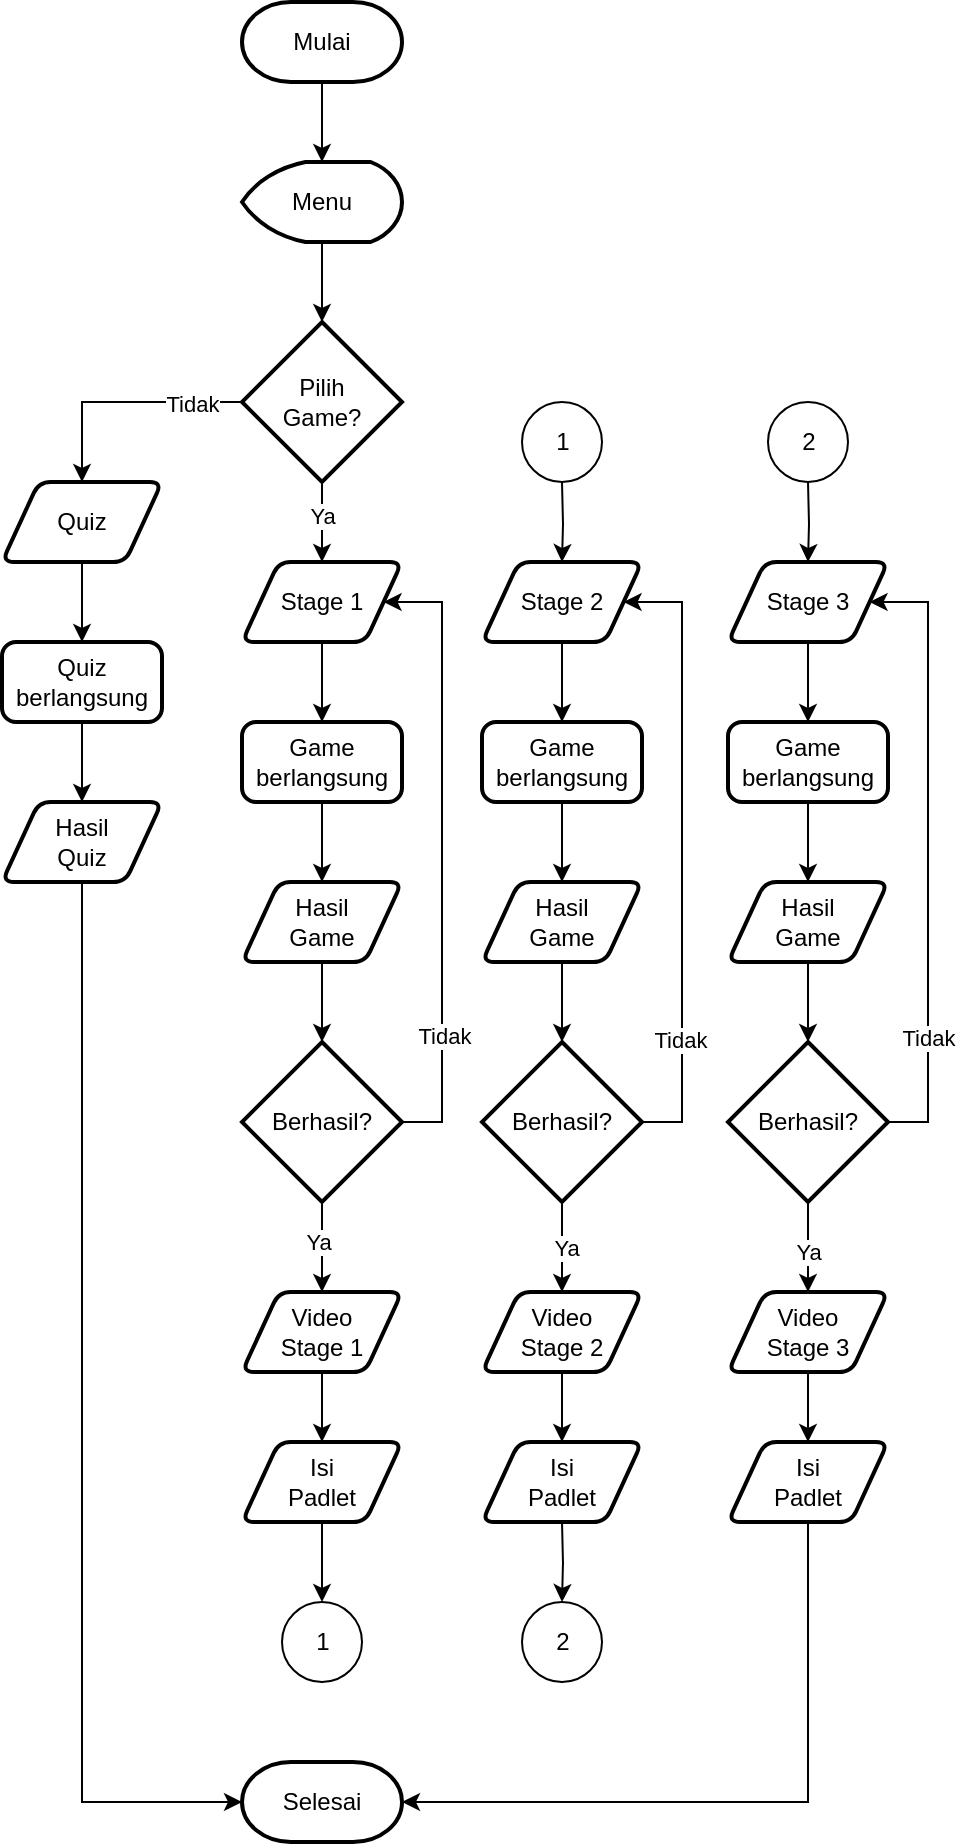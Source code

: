 <mxfile version="21.6.6" type="github">
  <diagram id="C5RBs43oDa-KdzZeNtuy" name="Page-1">
    <mxGraphModel dx="2670" dy="2094" grid="1" gridSize="10" guides="1" tooltips="1" connect="1" arrows="1" fold="1" page="1" pageScale="1" pageWidth="827" pageHeight="1169" math="0" shadow="0">
      <root>
        <mxCell id="WIyWlLk6GJQsqaUBKTNV-0" />
        <mxCell id="WIyWlLk6GJQsqaUBKTNV-1" parent="WIyWlLk6GJQsqaUBKTNV-0" />
        <mxCell id="I92HgwxgGMUfvTsr4K6W-2" value="" style="edgeStyle=orthogonalEdgeStyle;rounded=0;orthogonalLoop=1;jettySize=auto;html=1;" edge="1" parent="WIyWlLk6GJQsqaUBKTNV-1" source="I92HgwxgGMUfvTsr4K6W-0" target="I92HgwxgGMUfvTsr4K6W-1">
          <mxGeometry relative="1" as="geometry" />
        </mxCell>
        <mxCell id="I92HgwxgGMUfvTsr4K6W-0" value="Mulai" style="strokeWidth=2;html=1;shape=mxgraph.flowchart.terminator;whiteSpace=wrap;" vertex="1" parent="WIyWlLk6GJQsqaUBKTNV-1">
          <mxGeometry x="80" y="-1120" width="80" height="40" as="geometry" />
        </mxCell>
        <mxCell id="I92HgwxgGMUfvTsr4K6W-4" value="" style="edgeStyle=orthogonalEdgeStyle;rounded=0;orthogonalLoop=1;jettySize=auto;html=1;" edge="1" parent="WIyWlLk6GJQsqaUBKTNV-1" source="I92HgwxgGMUfvTsr4K6W-1" target="I92HgwxgGMUfvTsr4K6W-3">
          <mxGeometry relative="1" as="geometry" />
        </mxCell>
        <mxCell id="I92HgwxgGMUfvTsr4K6W-1" value="Menu" style="strokeWidth=2;html=1;shape=mxgraph.flowchart.display;whiteSpace=wrap;" vertex="1" parent="WIyWlLk6GJQsqaUBKTNV-1">
          <mxGeometry x="80" y="-1040" width="80" height="40" as="geometry" />
        </mxCell>
        <mxCell id="I92HgwxgGMUfvTsr4K6W-5" style="edgeStyle=orthogonalEdgeStyle;rounded=0;orthogonalLoop=1;jettySize=auto;html=1;entryX=0.5;entryY=0;entryDx=0;entryDy=0;exitX=0;exitY=0.5;exitDx=0;exitDy=0;exitPerimeter=0;" edge="1" parent="WIyWlLk6GJQsqaUBKTNV-1" source="I92HgwxgGMUfvTsr4K6W-3" target="I92HgwxgGMUfvTsr4K6W-83">
          <mxGeometry relative="1" as="geometry">
            <Array as="points">
              <mxPoint y="-920" />
            </Array>
          </mxGeometry>
        </mxCell>
        <mxCell id="I92HgwxgGMUfvTsr4K6W-117" value="Tidak" style="edgeLabel;html=1;align=center;verticalAlign=middle;resizable=0;points=[];" vertex="1" connectable="0" parent="I92HgwxgGMUfvTsr4K6W-5">
          <mxGeometry x="-0.581" y="1" relative="1" as="geometry">
            <mxPoint as="offset" />
          </mxGeometry>
        </mxCell>
        <mxCell id="I92HgwxgGMUfvTsr4K6W-9" value="" style="edgeStyle=orthogonalEdgeStyle;rounded=0;orthogonalLoop=1;jettySize=auto;html=1;" edge="1" parent="WIyWlLk6GJQsqaUBKTNV-1" source="I92HgwxgGMUfvTsr4K6W-3" target="I92HgwxgGMUfvTsr4K6W-6">
          <mxGeometry relative="1" as="geometry" />
        </mxCell>
        <mxCell id="I92HgwxgGMUfvTsr4K6W-118" value="Ya" style="edgeLabel;html=1;align=center;verticalAlign=middle;resizable=0;points=[];" vertex="1" connectable="0" parent="I92HgwxgGMUfvTsr4K6W-9">
          <mxGeometry x="-0.152" relative="1" as="geometry">
            <mxPoint as="offset" />
          </mxGeometry>
        </mxCell>
        <mxCell id="I92HgwxgGMUfvTsr4K6W-3" value="Pilih &lt;br&gt;Game?" style="strokeWidth=2;html=1;shape=mxgraph.flowchart.decision;whiteSpace=wrap;" vertex="1" parent="WIyWlLk6GJQsqaUBKTNV-1">
          <mxGeometry x="80" y="-960" width="80" height="80" as="geometry" />
        </mxCell>
        <mxCell id="I92HgwxgGMUfvTsr4K6W-10" value="" style="edgeStyle=orthogonalEdgeStyle;rounded=0;orthogonalLoop=1;jettySize=auto;html=1;" edge="1" parent="WIyWlLk6GJQsqaUBKTNV-1" source="I92HgwxgGMUfvTsr4K6W-6" target="I92HgwxgGMUfvTsr4K6W-7">
          <mxGeometry relative="1" as="geometry" />
        </mxCell>
        <mxCell id="I92HgwxgGMUfvTsr4K6W-6" value="Stage 1" style="shape=parallelogram;html=1;strokeWidth=2;perimeter=parallelogramPerimeter;whiteSpace=wrap;rounded=1;arcSize=12;size=0.23;" vertex="1" parent="WIyWlLk6GJQsqaUBKTNV-1">
          <mxGeometry x="80" y="-840" width="80" height="40" as="geometry" />
        </mxCell>
        <mxCell id="I92HgwxgGMUfvTsr4K6W-11" value="" style="edgeStyle=orthogonalEdgeStyle;rounded=0;orthogonalLoop=1;jettySize=auto;html=1;" edge="1" parent="WIyWlLk6GJQsqaUBKTNV-1" source="I92HgwxgGMUfvTsr4K6W-7" target="I92HgwxgGMUfvTsr4K6W-8">
          <mxGeometry relative="1" as="geometry" />
        </mxCell>
        <mxCell id="I92HgwxgGMUfvTsr4K6W-7" value="Game berlangsung" style="rounded=1;whiteSpace=wrap;html=1;absoluteArcSize=1;arcSize=14;strokeWidth=2;" vertex="1" parent="WIyWlLk6GJQsqaUBKTNV-1">
          <mxGeometry x="80" y="-760" width="80" height="40" as="geometry" />
        </mxCell>
        <mxCell id="I92HgwxgGMUfvTsr4K6W-14" value="" style="edgeStyle=orthogonalEdgeStyle;rounded=0;orthogonalLoop=1;jettySize=auto;html=1;" edge="1" parent="WIyWlLk6GJQsqaUBKTNV-1" source="I92HgwxgGMUfvTsr4K6W-8" target="I92HgwxgGMUfvTsr4K6W-12">
          <mxGeometry relative="1" as="geometry" />
        </mxCell>
        <mxCell id="I92HgwxgGMUfvTsr4K6W-8" value="Hasil &lt;br&gt;Game" style="shape=parallelogram;html=1;strokeWidth=2;perimeter=parallelogramPerimeter;whiteSpace=wrap;rounded=1;arcSize=12;size=0.23;" vertex="1" parent="WIyWlLk6GJQsqaUBKTNV-1">
          <mxGeometry x="80" y="-680" width="80" height="40" as="geometry" />
        </mxCell>
        <mxCell id="I92HgwxgGMUfvTsr4K6W-13" style="edgeStyle=orthogonalEdgeStyle;rounded=0;orthogonalLoop=1;jettySize=auto;html=1;entryX=1;entryY=0.5;entryDx=0;entryDy=0;" edge="1" parent="WIyWlLk6GJQsqaUBKTNV-1" source="I92HgwxgGMUfvTsr4K6W-12" target="I92HgwxgGMUfvTsr4K6W-6">
          <mxGeometry relative="1" as="geometry">
            <Array as="points">
              <mxPoint x="180" y="-560" />
              <mxPoint x="180" y="-820" />
            </Array>
          </mxGeometry>
        </mxCell>
        <mxCell id="I92HgwxgGMUfvTsr4K6W-114" value="Tidak" style="edgeLabel;html=1;align=center;verticalAlign=middle;resizable=0;points=[];" vertex="1" connectable="0" parent="I92HgwxgGMUfvTsr4K6W-13">
          <mxGeometry x="-0.592" y="-1" relative="1" as="geometry">
            <mxPoint as="offset" />
          </mxGeometry>
        </mxCell>
        <mxCell id="I92HgwxgGMUfvTsr4K6W-87" value="" style="edgeStyle=orthogonalEdgeStyle;rounded=0;orthogonalLoop=1;jettySize=auto;html=1;" edge="1" parent="WIyWlLk6GJQsqaUBKTNV-1" source="I92HgwxgGMUfvTsr4K6W-12" target="I92HgwxgGMUfvTsr4K6W-86">
          <mxGeometry relative="1" as="geometry" />
        </mxCell>
        <mxCell id="I92HgwxgGMUfvTsr4K6W-110" value="Ya" style="edgeLabel;html=1;align=center;verticalAlign=middle;resizable=0;points=[];" vertex="1" connectable="0" parent="I92HgwxgGMUfvTsr4K6W-87">
          <mxGeometry x="-0.369" y="-2" relative="1" as="geometry">
            <mxPoint y="6" as="offset" />
          </mxGeometry>
        </mxCell>
        <mxCell id="I92HgwxgGMUfvTsr4K6W-12" value="Berhasil?" style="strokeWidth=2;html=1;shape=mxgraph.flowchart.decision;whiteSpace=wrap;" vertex="1" parent="WIyWlLk6GJQsqaUBKTNV-1">
          <mxGeometry x="80" y="-600" width="80" height="80" as="geometry" />
        </mxCell>
        <mxCell id="I92HgwxgGMUfvTsr4K6W-60" value="" style="edgeStyle=orthogonalEdgeStyle;rounded=0;orthogonalLoop=1;jettySize=auto;html=1;" edge="1" parent="WIyWlLk6GJQsqaUBKTNV-1" source="I92HgwxgGMUfvTsr4K6W-31">
          <mxGeometry relative="1" as="geometry">
            <mxPoint x="120" y="-320" as="targetPoint" />
          </mxGeometry>
        </mxCell>
        <mxCell id="I92HgwxgGMUfvTsr4K6W-31" value="Isi&lt;br&gt;Padlet" style="shape=parallelogram;html=1;strokeWidth=2;perimeter=parallelogramPerimeter;whiteSpace=wrap;rounded=1;arcSize=12;size=0.23;" vertex="1" parent="WIyWlLk6GJQsqaUBKTNV-1">
          <mxGeometry x="80" y="-400" width="80" height="40" as="geometry" />
        </mxCell>
        <mxCell id="I92HgwxgGMUfvTsr4K6W-33" value="" style="edgeStyle=orthogonalEdgeStyle;rounded=0;orthogonalLoop=1;jettySize=auto;html=1;" edge="1" source="I92HgwxgGMUfvTsr4K6W-34" target="I92HgwxgGMUfvTsr4K6W-36" parent="WIyWlLk6GJQsqaUBKTNV-1">
          <mxGeometry relative="1" as="geometry" />
        </mxCell>
        <mxCell id="I92HgwxgGMUfvTsr4K6W-34" value="Stage 2" style="shape=parallelogram;html=1;strokeWidth=2;perimeter=parallelogramPerimeter;whiteSpace=wrap;rounded=1;arcSize=12;size=0.23;" vertex="1" parent="WIyWlLk6GJQsqaUBKTNV-1">
          <mxGeometry x="200" y="-840" width="80" height="40" as="geometry" />
        </mxCell>
        <mxCell id="I92HgwxgGMUfvTsr4K6W-35" value="" style="edgeStyle=orthogonalEdgeStyle;rounded=0;orthogonalLoop=1;jettySize=auto;html=1;" edge="1" source="I92HgwxgGMUfvTsr4K6W-36" target="I92HgwxgGMUfvTsr4K6W-38" parent="WIyWlLk6GJQsqaUBKTNV-1">
          <mxGeometry relative="1" as="geometry" />
        </mxCell>
        <mxCell id="I92HgwxgGMUfvTsr4K6W-36" value="Game berlangsung" style="rounded=1;whiteSpace=wrap;html=1;absoluteArcSize=1;arcSize=14;strokeWidth=2;" vertex="1" parent="WIyWlLk6GJQsqaUBKTNV-1">
          <mxGeometry x="200" y="-760" width="80" height="40" as="geometry" />
        </mxCell>
        <mxCell id="I92HgwxgGMUfvTsr4K6W-37" value="" style="edgeStyle=orthogonalEdgeStyle;rounded=0;orthogonalLoop=1;jettySize=auto;html=1;" edge="1" source="I92HgwxgGMUfvTsr4K6W-38" target="I92HgwxgGMUfvTsr4K6W-41" parent="WIyWlLk6GJQsqaUBKTNV-1">
          <mxGeometry relative="1" as="geometry" />
        </mxCell>
        <mxCell id="I92HgwxgGMUfvTsr4K6W-38" value="Hasil &lt;br&gt;Game" style="shape=parallelogram;html=1;strokeWidth=2;perimeter=parallelogramPerimeter;whiteSpace=wrap;rounded=1;arcSize=12;size=0.23;" vertex="1" parent="WIyWlLk6GJQsqaUBKTNV-1">
          <mxGeometry x="200" y="-680" width="80" height="40" as="geometry" />
        </mxCell>
        <mxCell id="I92HgwxgGMUfvTsr4K6W-39" style="edgeStyle=orthogonalEdgeStyle;rounded=0;orthogonalLoop=1;jettySize=auto;html=1;entryX=1;entryY=0.5;entryDx=0;entryDy=0;" edge="1" source="I92HgwxgGMUfvTsr4K6W-41" target="I92HgwxgGMUfvTsr4K6W-34" parent="WIyWlLk6GJQsqaUBKTNV-1">
          <mxGeometry relative="1" as="geometry">
            <Array as="points">
              <mxPoint x="300" y="-560" />
              <mxPoint x="300" y="-820" />
            </Array>
          </mxGeometry>
        </mxCell>
        <mxCell id="I92HgwxgGMUfvTsr4K6W-115" value="Tidak" style="edgeLabel;html=1;align=center;verticalAlign=middle;resizable=0;points=[];" vertex="1" connectable="0" parent="I92HgwxgGMUfvTsr4K6W-39">
          <mxGeometry x="-0.601" y="1" relative="1" as="geometry">
            <mxPoint as="offset" />
          </mxGeometry>
        </mxCell>
        <mxCell id="I92HgwxgGMUfvTsr4K6W-102" value="" style="edgeStyle=orthogonalEdgeStyle;rounded=0;orthogonalLoop=1;jettySize=auto;html=1;" edge="1" parent="WIyWlLk6GJQsqaUBKTNV-1" source="I92HgwxgGMUfvTsr4K6W-41" target="I92HgwxgGMUfvTsr4K6W-100">
          <mxGeometry relative="1" as="geometry" />
        </mxCell>
        <mxCell id="I92HgwxgGMUfvTsr4K6W-112" value="Ya" style="edgeLabel;html=1;align=center;verticalAlign=middle;resizable=0;points=[];" vertex="1" connectable="0" parent="I92HgwxgGMUfvTsr4K6W-102">
          <mxGeometry x="0.03" y="2" relative="1" as="geometry">
            <mxPoint as="offset" />
          </mxGeometry>
        </mxCell>
        <mxCell id="I92HgwxgGMUfvTsr4K6W-41" value="Berhasil?" style="strokeWidth=2;html=1;shape=mxgraph.flowchart.decision;whiteSpace=wrap;" vertex="1" parent="WIyWlLk6GJQsqaUBKTNV-1">
          <mxGeometry x="200" y="-600" width="80" height="80" as="geometry" />
        </mxCell>
        <mxCell id="I92HgwxgGMUfvTsr4K6W-42" value="Isi &lt;br&gt;Padlet" style="shape=parallelogram;html=1;strokeWidth=2;perimeter=parallelogramPerimeter;whiteSpace=wrap;rounded=1;arcSize=12;size=0.23;" vertex="1" parent="WIyWlLk6GJQsqaUBKTNV-1">
          <mxGeometry x="200" y="-400" width="80" height="40" as="geometry" />
        </mxCell>
        <mxCell id="I92HgwxgGMUfvTsr4K6W-58" value="" style="edgeStyle=orthogonalEdgeStyle;rounded=0;orthogonalLoop=1;jettySize=auto;html=1;entryX=0.5;entryY=0;entryDx=0;entryDy=0;" edge="1" parent="WIyWlLk6GJQsqaUBKTNV-1" target="I92HgwxgGMUfvTsr4K6W-34">
          <mxGeometry relative="1" as="geometry">
            <mxPoint x="240" y="-880" as="sourcePoint" />
          </mxGeometry>
        </mxCell>
        <mxCell id="I92HgwxgGMUfvTsr4K6W-62" value="" style="edgeStyle=orthogonalEdgeStyle;rounded=0;orthogonalLoop=1;jettySize=auto;html=1;" edge="1" parent="WIyWlLk6GJQsqaUBKTNV-1">
          <mxGeometry relative="1" as="geometry">
            <mxPoint x="240" y="-360" as="sourcePoint" />
            <mxPoint x="240" y="-320" as="targetPoint" />
          </mxGeometry>
        </mxCell>
        <mxCell id="I92HgwxgGMUfvTsr4K6W-64" value="" style="edgeStyle=orthogonalEdgeStyle;rounded=0;orthogonalLoop=1;jettySize=auto;html=1;" edge="1" source="I92HgwxgGMUfvTsr4K6W-65" target="I92HgwxgGMUfvTsr4K6W-67" parent="WIyWlLk6GJQsqaUBKTNV-1">
          <mxGeometry relative="1" as="geometry" />
        </mxCell>
        <mxCell id="I92HgwxgGMUfvTsr4K6W-65" value="Stage 3" style="shape=parallelogram;html=1;strokeWidth=2;perimeter=parallelogramPerimeter;whiteSpace=wrap;rounded=1;arcSize=12;size=0.23;" vertex="1" parent="WIyWlLk6GJQsqaUBKTNV-1">
          <mxGeometry x="323" y="-840" width="80" height="40" as="geometry" />
        </mxCell>
        <mxCell id="I92HgwxgGMUfvTsr4K6W-66" value="" style="edgeStyle=orthogonalEdgeStyle;rounded=0;orthogonalLoop=1;jettySize=auto;html=1;" edge="1" source="I92HgwxgGMUfvTsr4K6W-67" target="I92HgwxgGMUfvTsr4K6W-69" parent="WIyWlLk6GJQsqaUBKTNV-1">
          <mxGeometry relative="1" as="geometry" />
        </mxCell>
        <mxCell id="I92HgwxgGMUfvTsr4K6W-67" value="Game berlangsung" style="rounded=1;whiteSpace=wrap;html=1;absoluteArcSize=1;arcSize=14;strokeWidth=2;" vertex="1" parent="WIyWlLk6GJQsqaUBKTNV-1">
          <mxGeometry x="323" y="-760" width="80" height="40" as="geometry" />
        </mxCell>
        <mxCell id="I92HgwxgGMUfvTsr4K6W-68" value="" style="edgeStyle=orthogonalEdgeStyle;rounded=0;orthogonalLoop=1;jettySize=auto;html=1;" edge="1" source="I92HgwxgGMUfvTsr4K6W-69" target="I92HgwxgGMUfvTsr4K6W-72" parent="WIyWlLk6GJQsqaUBKTNV-1">
          <mxGeometry relative="1" as="geometry" />
        </mxCell>
        <mxCell id="I92HgwxgGMUfvTsr4K6W-69" value="Hasil &lt;br&gt;Game" style="shape=parallelogram;html=1;strokeWidth=2;perimeter=parallelogramPerimeter;whiteSpace=wrap;rounded=1;arcSize=12;size=0.23;" vertex="1" parent="WIyWlLk6GJQsqaUBKTNV-1">
          <mxGeometry x="323" y="-680" width="80" height="40" as="geometry" />
        </mxCell>
        <mxCell id="I92HgwxgGMUfvTsr4K6W-70" style="edgeStyle=orthogonalEdgeStyle;rounded=0;orthogonalLoop=1;jettySize=auto;html=1;entryX=1;entryY=0.5;entryDx=0;entryDy=0;" edge="1" source="I92HgwxgGMUfvTsr4K6W-72" target="I92HgwxgGMUfvTsr4K6W-65" parent="WIyWlLk6GJQsqaUBKTNV-1">
          <mxGeometry relative="1" as="geometry">
            <Array as="points">
              <mxPoint x="423" y="-560" />
              <mxPoint x="423" y="-820" />
            </Array>
          </mxGeometry>
        </mxCell>
        <mxCell id="I92HgwxgGMUfvTsr4K6W-116" value="Tidak" style="edgeLabel;html=1;align=center;verticalAlign=middle;resizable=0;points=[];" vertex="1" connectable="0" parent="I92HgwxgGMUfvTsr4K6W-70">
          <mxGeometry x="-0.597" relative="1" as="geometry">
            <mxPoint as="offset" />
          </mxGeometry>
        </mxCell>
        <mxCell id="I92HgwxgGMUfvTsr4K6W-103" value="" style="edgeStyle=orthogonalEdgeStyle;rounded=0;orthogonalLoop=1;jettySize=auto;html=1;" edge="1" parent="WIyWlLk6GJQsqaUBKTNV-1" source="I92HgwxgGMUfvTsr4K6W-72" target="I92HgwxgGMUfvTsr4K6W-101">
          <mxGeometry relative="1" as="geometry" />
        </mxCell>
        <mxCell id="I92HgwxgGMUfvTsr4K6W-113" value="Ya" style="edgeLabel;html=1;align=center;verticalAlign=middle;resizable=0;points=[];" vertex="1" connectable="0" parent="I92HgwxgGMUfvTsr4K6W-103">
          <mxGeometry x="0.091" relative="1" as="geometry">
            <mxPoint as="offset" />
          </mxGeometry>
        </mxCell>
        <mxCell id="I92HgwxgGMUfvTsr4K6W-72" value="Berhasil?" style="strokeWidth=2;html=1;shape=mxgraph.flowchart.decision;whiteSpace=wrap;" vertex="1" parent="WIyWlLk6GJQsqaUBKTNV-1">
          <mxGeometry x="323" y="-600" width="80" height="80" as="geometry" />
        </mxCell>
        <mxCell id="I92HgwxgGMUfvTsr4K6W-73" value="Isi &lt;br&gt;Padlet" style="shape=parallelogram;html=1;strokeWidth=2;perimeter=parallelogramPerimeter;whiteSpace=wrap;rounded=1;arcSize=12;size=0.23;" vertex="1" parent="WIyWlLk6GJQsqaUBKTNV-1">
          <mxGeometry x="323" y="-400" width="80" height="40" as="geometry" />
        </mxCell>
        <mxCell id="I92HgwxgGMUfvTsr4K6W-74" value="" style="edgeStyle=orthogonalEdgeStyle;rounded=0;orthogonalLoop=1;jettySize=auto;html=1;entryX=0.5;entryY=0;entryDx=0;entryDy=0;" edge="1" target="I92HgwxgGMUfvTsr4K6W-65" parent="WIyWlLk6GJQsqaUBKTNV-1">
          <mxGeometry relative="1" as="geometry">
            <mxPoint x="363" y="-880" as="sourcePoint" />
          </mxGeometry>
        </mxCell>
        <mxCell id="I92HgwxgGMUfvTsr4K6W-76" value="" style="edgeStyle=orthogonalEdgeStyle;rounded=0;orthogonalLoop=1;jettySize=auto;html=1;entryX=1;entryY=0.5;entryDx=0;entryDy=0;entryPerimeter=0;" edge="1" parent="WIyWlLk6GJQsqaUBKTNV-1" target="I92HgwxgGMUfvTsr4K6W-108">
          <mxGeometry relative="1" as="geometry">
            <mxPoint x="363" y="-360" as="sourcePoint" />
            <mxPoint x="363" y="-320" as="targetPoint" />
            <Array as="points">
              <mxPoint x="363" y="-220" />
            </Array>
          </mxGeometry>
        </mxCell>
        <mxCell id="I92HgwxgGMUfvTsr4K6W-106" value="" style="edgeStyle=orthogonalEdgeStyle;rounded=0;orthogonalLoop=1;jettySize=auto;html=1;entryX=0.5;entryY=0;entryDx=0;entryDy=0;" edge="1" parent="WIyWlLk6GJQsqaUBKTNV-1" source="I92HgwxgGMUfvTsr4K6W-83" target="I92HgwxgGMUfvTsr4K6W-84">
          <mxGeometry relative="1" as="geometry" />
        </mxCell>
        <mxCell id="I92HgwxgGMUfvTsr4K6W-83" value="Quiz" style="shape=parallelogram;html=1;strokeWidth=2;perimeter=parallelogramPerimeter;whiteSpace=wrap;rounded=1;arcSize=12;size=0.23;" vertex="1" parent="WIyWlLk6GJQsqaUBKTNV-1">
          <mxGeometry x="-40" y="-880" width="80" height="40" as="geometry" />
        </mxCell>
        <mxCell id="I92HgwxgGMUfvTsr4K6W-107" value="" style="edgeStyle=orthogonalEdgeStyle;rounded=0;orthogonalLoop=1;jettySize=auto;html=1;" edge="1" parent="WIyWlLk6GJQsqaUBKTNV-1" source="I92HgwxgGMUfvTsr4K6W-84" target="I92HgwxgGMUfvTsr4K6W-85">
          <mxGeometry relative="1" as="geometry" />
        </mxCell>
        <mxCell id="I92HgwxgGMUfvTsr4K6W-84" value="Quiz berlangsung" style="rounded=1;whiteSpace=wrap;html=1;absoluteArcSize=1;arcSize=14;strokeWidth=2;" vertex="1" parent="WIyWlLk6GJQsqaUBKTNV-1">
          <mxGeometry x="-40" y="-800" width="80" height="40" as="geometry" />
        </mxCell>
        <mxCell id="I92HgwxgGMUfvTsr4K6W-109" style="edgeStyle=orthogonalEdgeStyle;rounded=0;orthogonalLoop=1;jettySize=auto;html=1;entryX=0;entryY=0.5;entryDx=0;entryDy=0;entryPerimeter=0;" edge="1" parent="WIyWlLk6GJQsqaUBKTNV-1" source="I92HgwxgGMUfvTsr4K6W-85" target="I92HgwxgGMUfvTsr4K6W-108">
          <mxGeometry relative="1" as="geometry">
            <Array as="points">
              <mxPoint y="-220" />
            </Array>
          </mxGeometry>
        </mxCell>
        <mxCell id="I92HgwxgGMUfvTsr4K6W-85" value="Hasil&lt;br&gt;Quiz" style="shape=parallelogram;html=1;strokeWidth=2;perimeter=parallelogramPerimeter;whiteSpace=wrap;rounded=1;arcSize=12;size=0.23;" vertex="1" parent="WIyWlLk6GJQsqaUBKTNV-1">
          <mxGeometry x="-40" y="-720" width="80" height="40" as="geometry" />
        </mxCell>
        <mxCell id="I92HgwxgGMUfvTsr4K6W-88" value="" style="edgeStyle=orthogonalEdgeStyle;rounded=0;orthogonalLoop=1;jettySize=auto;html=1;" edge="1" parent="WIyWlLk6GJQsqaUBKTNV-1" source="I92HgwxgGMUfvTsr4K6W-86">
          <mxGeometry relative="1" as="geometry">
            <mxPoint x="120" y="-400" as="targetPoint" />
          </mxGeometry>
        </mxCell>
        <mxCell id="I92HgwxgGMUfvTsr4K6W-86" value="Video &lt;br&gt;Stage 1" style="shape=parallelogram;html=1;strokeWidth=2;perimeter=parallelogramPerimeter;whiteSpace=wrap;rounded=1;arcSize=12;size=0.23;" vertex="1" parent="WIyWlLk6GJQsqaUBKTNV-1">
          <mxGeometry x="80" y="-475" width="80" height="40" as="geometry" />
        </mxCell>
        <mxCell id="I92HgwxgGMUfvTsr4K6W-90" value="" style="verticalLabelPosition=bottom;verticalAlign=top;html=1;shape=mxgraph.flowchart.on-page_reference;" vertex="1" parent="WIyWlLk6GJQsqaUBKTNV-1">
          <mxGeometry x="100" y="-320" width="40" height="40" as="geometry" />
        </mxCell>
        <mxCell id="I92HgwxgGMUfvTsr4K6W-91" value="1" style="text;html=1;align=center;verticalAlign=middle;resizable=0;points=[];autosize=1;strokeColor=none;fillColor=none;" vertex="1" parent="WIyWlLk6GJQsqaUBKTNV-1">
          <mxGeometry x="105" y="-315" width="30" height="30" as="geometry" />
        </mxCell>
        <mxCell id="I92HgwxgGMUfvTsr4K6W-92" value="" style="verticalLabelPosition=bottom;verticalAlign=top;html=1;shape=mxgraph.flowchart.on-page_reference;" vertex="1" parent="WIyWlLk6GJQsqaUBKTNV-1">
          <mxGeometry x="220" y="-320" width="40" height="40" as="geometry" />
        </mxCell>
        <mxCell id="I92HgwxgGMUfvTsr4K6W-93" value="2" style="text;html=1;align=center;verticalAlign=middle;resizable=0;points=[];autosize=1;strokeColor=none;fillColor=none;" vertex="1" parent="WIyWlLk6GJQsqaUBKTNV-1">
          <mxGeometry x="225" y="-315" width="30" height="30" as="geometry" />
        </mxCell>
        <mxCell id="I92HgwxgGMUfvTsr4K6W-96" value="" style="verticalLabelPosition=bottom;verticalAlign=top;html=1;shape=mxgraph.flowchart.on-page_reference;" vertex="1" parent="WIyWlLk6GJQsqaUBKTNV-1">
          <mxGeometry x="220" y="-920" width="40" height="40" as="geometry" />
        </mxCell>
        <mxCell id="I92HgwxgGMUfvTsr4K6W-97" value="1" style="text;html=1;align=center;verticalAlign=middle;resizable=0;points=[];autosize=1;strokeColor=none;fillColor=none;" vertex="1" parent="WIyWlLk6GJQsqaUBKTNV-1">
          <mxGeometry x="225" y="-915" width="30" height="30" as="geometry" />
        </mxCell>
        <mxCell id="I92HgwxgGMUfvTsr4K6W-98" value="" style="verticalLabelPosition=bottom;verticalAlign=top;html=1;shape=mxgraph.flowchart.on-page_reference;" vertex="1" parent="WIyWlLk6GJQsqaUBKTNV-1">
          <mxGeometry x="343" y="-920" width="40" height="40" as="geometry" />
        </mxCell>
        <mxCell id="I92HgwxgGMUfvTsr4K6W-99" value="2" style="text;html=1;align=center;verticalAlign=middle;resizable=0;points=[];autosize=1;strokeColor=none;fillColor=none;" vertex="1" parent="WIyWlLk6GJQsqaUBKTNV-1">
          <mxGeometry x="348" y="-915" width="30" height="30" as="geometry" />
        </mxCell>
        <mxCell id="I92HgwxgGMUfvTsr4K6W-104" style="edgeStyle=orthogonalEdgeStyle;rounded=0;orthogonalLoop=1;jettySize=auto;html=1;entryX=0.5;entryY=0;entryDx=0;entryDy=0;" edge="1" parent="WIyWlLk6GJQsqaUBKTNV-1" source="I92HgwxgGMUfvTsr4K6W-100" target="I92HgwxgGMUfvTsr4K6W-42">
          <mxGeometry relative="1" as="geometry" />
        </mxCell>
        <mxCell id="I92HgwxgGMUfvTsr4K6W-100" value="Video &lt;br&gt;Stage 2" style="shape=parallelogram;html=1;strokeWidth=2;perimeter=parallelogramPerimeter;whiteSpace=wrap;rounded=1;arcSize=12;size=0.23;" vertex="1" parent="WIyWlLk6GJQsqaUBKTNV-1">
          <mxGeometry x="200" y="-475" width="80" height="40" as="geometry" />
        </mxCell>
        <mxCell id="I92HgwxgGMUfvTsr4K6W-105" style="edgeStyle=orthogonalEdgeStyle;rounded=0;orthogonalLoop=1;jettySize=auto;html=1;entryX=0.5;entryY=0;entryDx=0;entryDy=0;" edge="1" parent="WIyWlLk6GJQsqaUBKTNV-1" source="I92HgwxgGMUfvTsr4K6W-101" target="I92HgwxgGMUfvTsr4K6W-73">
          <mxGeometry relative="1" as="geometry" />
        </mxCell>
        <mxCell id="I92HgwxgGMUfvTsr4K6W-101" value="Video &lt;br&gt;Stage 3" style="shape=parallelogram;html=1;strokeWidth=2;perimeter=parallelogramPerimeter;whiteSpace=wrap;rounded=1;arcSize=12;size=0.23;" vertex="1" parent="WIyWlLk6GJQsqaUBKTNV-1">
          <mxGeometry x="323" y="-475" width="80" height="40" as="geometry" />
        </mxCell>
        <mxCell id="I92HgwxgGMUfvTsr4K6W-108" value="Selesai" style="strokeWidth=2;html=1;shape=mxgraph.flowchart.terminator;whiteSpace=wrap;" vertex="1" parent="WIyWlLk6GJQsqaUBKTNV-1">
          <mxGeometry x="80" y="-240" width="80" height="40" as="geometry" />
        </mxCell>
      </root>
    </mxGraphModel>
  </diagram>
</mxfile>
